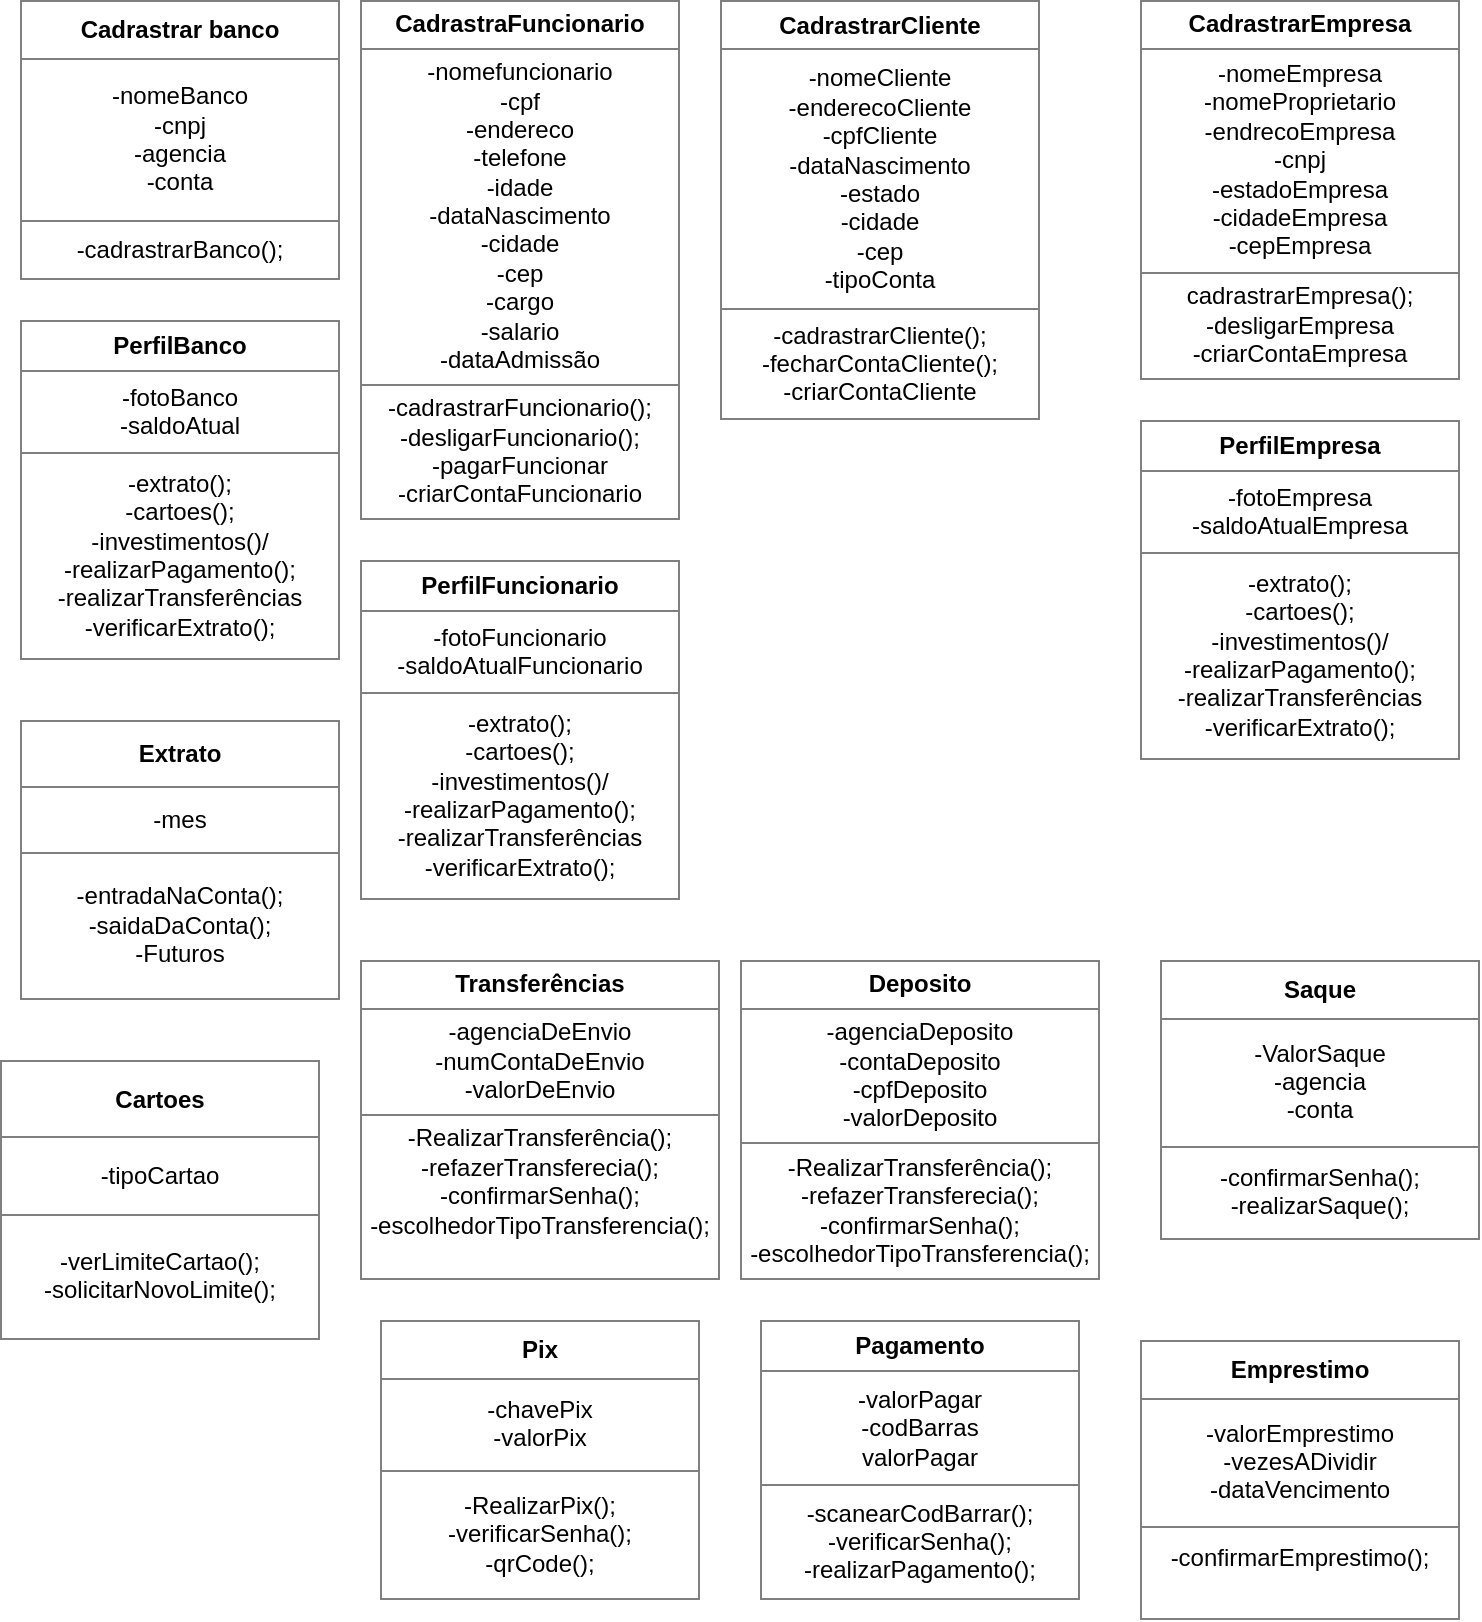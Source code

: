 <mxfile version="18.1.3" type="device"><diagram id="YqbYeqmZPJB6OCyai120" name="Page-1"><mxGraphModel dx="780" dy="752" grid="1" gridSize="10" guides="1" tooltips="1" connect="1" arrows="1" fold="1" page="1" pageScale="1" pageWidth="827" pageHeight="1169" math="0" shadow="0"><root><mxCell id="0"/><mxCell id="1" parent="0"/><mxCell id="proRf5RyNrxU0nTmVlbx-1" value="&lt;table border=&quot;1&quot; width=&quot;100%&quot; height=&quot;100%&quot; cellpadding=&quot;4&quot; style=&quot;width:100%;height:100%;border-collapse:collapse;&quot;&gt;&lt;tbody&gt;&lt;tr&gt;&lt;th align=&quot;center&quot;&gt;Cadrastrar banco&lt;/th&gt;&lt;/tr&gt;&lt;tr&gt;&lt;td align=&quot;center&quot;&gt;-nomeBanco&lt;br&gt;-cnpj&lt;br&gt;-agencia&lt;br&gt;-conta&lt;/td&gt;&lt;/tr&gt;&lt;tr&gt;&lt;td align=&quot;center&quot;&gt;-cadrastrarBanco();&lt;/td&gt;&lt;/tr&gt;&lt;/tbody&gt;&lt;/table&gt;" style="text;html=1;strokeColor=none;fillColor=none;overflow=fill;" vertex="1" parent="1"><mxGeometry x="40" y="40" width="160" height="140" as="geometry"/></mxCell><mxCell id="proRf5RyNrxU0nTmVlbx-2" value="&lt;table border=&quot;1&quot; width=&quot;100%&quot; height=&quot;100%&quot; cellpadding=&quot;4&quot; style=&quot;width:100%;height:100%;border-collapse:collapse;&quot;&gt;&lt;tbody&gt;&lt;tr&gt;&lt;th align=&quot;center&quot;&gt;&lt;b&gt;CadrastraFuncionario&lt;/b&gt;&lt;/th&gt;&lt;/tr&gt;&lt;tr&gt;&lt;td align=&quot;center&quot;&gt;-nomefuncionario&lt;br&gt;-cpf&lt;br&gt;-endereco&lt;br&gt;-telefone&lt;br&gt;-idade&lt;br&gt;-dataNascimento&lt;br&gt;-cidade&lt;br&gt;-cep&lt;br&gt;-cargo&lt;br&gt;-salario&lt;br&gt;-dataAdmissão&lt;/td&gt;&lt;/tr&gt;&lt;tr&gt;&lt;td align=&quot;center&quot;&gt;-cadrastrarFuncionario();&lt;br&gt;-desligarFuncionario();&lt;br&gt;-pagarFuncionar&lt;br&gt;-criarContaFuncionario&lt;/td&gt;&lt;/tr&gt;&lt;/tbody&gt;&lt;/table&gt;" style="text;html=1;strokeColor=none;fillColor=none;overflow=fill;" vertex="1" parent="1"><mxGeometry x="210" y="40" width="160" height="260" as="geometry"/></mxCell><mxCell id="proRf5RyNrxU0nTmVlbx-3" value="&lt;table border=&quot;1&quot; width=&quot;100%&quot; height=&quot;100%&quot; cellpadding=&quot;4&quot; style=&quot;width:100%;height:100%;border-collapse:collapse;&quot;&gt;&lt;tbody&gt;&lt;tr&gt;&lt;th align=&quot;center&quot;&gt;&lt;b&gt;CadrastrarCliente&lt;/b&gt;&lt;/th&gt;&lt;/tr&gt;&lt;tr&gt;&lt;td align=&quot;center&quot;&gt;-nomeCliente&lt;br&gt;-enderecoCliente&lt;br&gt;-cpfCliente&lt;br&gt;-dataNascimento&lt;br&gt;-estado&lt;br&gt;-cidade&lt;br&gt;-cep&lt;br&gt;-tipoConta&lt;/td&gt;&lt;/tr&gt;&lt;tr&gt;&lt;td align=&quot;center&quot;&gt;-cadrastrarCliente();&lt;br&gt;-fecharContaCliente();&lt;br&gt;-criarContaCliente&lt;/td&gt;&lt;/tr&gt;&lt;/tbody&gt;&lt;/table&gt;" style="text;html=1;strokeColor=none;fillColor=none;overflow=fill;" vertex="1" parent="1"><mxGeometry x="390" y="40" width="160" height="210" as="geometry"/></mxCell><mxCell id="proRf5RyNrxU0nTmVlbx-4" value="&lt;table border=&quot;1&quot; width=&quot;100%&quot; height=&quot;100%&quot; cellpadding=&quot;4&quot; style=&quot;width:100%;height:100%;border-collapse:collapse;&quot;&gt;&lt;tbody&gt;&lt;tr&gt;&lt;th align=&quot;center&quot;&gt;CadrastrarEmpresa&lt;br&gt;&lt;/th&gt;&lt;/tr&gt;&lt;tr&gt;&lt;td align=&quot;center&quot;&gt;-nomeEmpresa&lt;br&gt;-nomeProprietario&lt;br&gt;-endrecoEmpresa&lt;br&gt;-cnpj&lt;br&gt;-estadoEmpresa&lt;br&gt;-cidadeEmpresa&lt;br&gt;-cepEmpresa&lt;/td&gt;&lt;/tr&gt;&lt;tr&gt;&lt;td align=&quot;center&quot;&gt;cadrastrarEmpresa();&lt;br&gt;-desligarEmpresa&lt;br&gt;-criarContaEmpresa&lt;br&gt;&lt;/td&gt;&lt;/tr&gt;&lt;/tbody&gt;&lt;/table&gt;" style="text;html=1;strokeColor=none;fillColor=none;overflow=fill;" vertex="1" parent="1"><mxGeometry x="600" y="40" width="160" height="190" as="geometry"/></mxCell><mxCell id="proRf5RyNrxU0nTmVlbx-6" value="&lt;table border=&quot;1&quot; width=&quot;100%&quot; height=&quot;100%&quot; cellpadding=&quot;4&quot; style=&quot;width:100%;height:100%;border-collapse:collapse;&quot;&gt;&lt;tbody&gt;&lt;tr&gt;&lt;th align=&quot;center&quot;&gt;&lt;b&gt;PerfilBanco&lt;/b&gt;&lt;/th&gt;&lt;/tr&gt;&lt;tr&gt;&lt;td align=&quot;center&quot;&gt;-fotoBanco&lt;br&gt;-saldoAtual&lt;/td&gt;&lt;/tr&gt;&lt;tr&gt;&lt;td align=&quot;center&quot;&gt;-extrato();&lt;br&gt;-cartoes();&lt;br&gt;-investimentos()/&lt;br&gt;-realizarPagamento();&lt;br&gt;-realizarTransferências&lt;br&gt;-verificarExtrato();&lt;/td&gt;&lt;/tr&gt;&lt;/tbody&gt;&lt;/table&gt;" style="text;html=1;strokeColor=none;fillColor=none;overflow=fill;" vertex="1" parent="1"><mxGeometry x="40" y="200" width="160" height="170" as="geometry"/></mxCell><mxCell id="proRf5RyNrxU0nTmVlbx-7" value="&lt;table border=&quot;1&quot; width=&quot;100%&quot; height=&quot;100%&quot; cellpadding=&quot;4&quot; style=&quot;width:100%;height:100%;border-collapse:collapse;&quot;&gt;&lt;tbody&gt;&lt;tr&gt;&lt;th align=&quot;center&quot;&gt;&lt;b&gt;Extrato&lt;/b&gt;&lt;/th&gt;&lt;/tr&gt;&lt;tr&gt;&lt;td align=&quot;center&quot;&gt;-mes&lt;/td&gt;&lt;/tr&gt;&lt;tr&gt;&lt;td align=&quot;center&quot;&gt;-entradaNaConta();&lt;br&gt;-saidaDaConta();&lt;br&gt;-Futuros&lt;br&gt;&lt;/td&gt;&lt;/tr&gt;&lt;/tbody&gt;&lt;/table&gt;" style="text;html=1;strokeColor=none;fillColor=none;overflow=fill;" vertex="1" parent="1"><mxGeometry x="40" y="400" width="160" height="140" as="geometry"/></mxCell><mxCell id="proRf5RyNrxU0nTmVlbx-8" value="&lt;table border=&quot;1&quot; width=&quot;100%&quot; height=&quot;100%&quot; cellpadding=&quot;4&quot; style=&quot;width:100%;height:100%;border-collapse:collapse;&quot;&gt;&lt;tbody&gt;&lt;tr&gt;&lt;th align=&quot;center&quot;&gt;&lt;b&gt;PerfilEmpresa&lt;/b&gt;&lt;/th&gt;&lt;/tr&gt;&lt;tr&gt;&lt;td align=&quot;center&quot;&gt;-fotoEmpresa&lt;br&gt;-saldoAtualEmpresa&lt;/td&gt;&lt;/tr&gt;&lt;tr&gt;&lt;td align=&quot;center&quot;&gt;-extrato();&lt;br&gt;-cartoes();&lt;br&gt;-investimentos()/&lt;br&gt;-realizarPagamento();&lt;br&gt;-realizarTransferências&lt;br&gt;-verificarExtrato();&lt;/td&gt;&lt;/tr&gt;&lt;/tbody&gt;&lt;/table&gt;" style="text;html=1;strokeColor=none;fillColor=none;overflow=fill;" vertex="1" parent="1"><mxGeometry x="600" y="250" width="160" height="170" as="geometry"/></mxCell><mxCell id="proRf5RyNrxU0nTmVlbx-9" value="&lt;table border=&quot;1&quot; width=&quot;100%&quot; height=&quot;100%&quot; cellpadding=&quot;4&quot; style=&quot;width:100%;height:100%;border-collapse:collapse;&quot;&gt;&lt;tbody&gt;&lt;tr&gt;&lt;th align=&quot;center&quot;&gt;&lt;b&gt;PerfilFuncionario&lt;/b&gt;&lt;/th&gt;&lt;/tr&gt;&lt;tr&gt;&lt;td align=&quot;center&quot;&gt;-fotoFuncionario&lt;br&gt;-saldoAtualFuncionario&lt;/td&gt;&lt;/tr&gt;&lt;tr&gt;&lt;td align=&quot;center&quot;&gt;-extrato();&lt;br&gt;-cartoes();&lt;br&gt;-investimentos()/&lt;br&gt;-realizarPagamento();&lt;br&gt;-realizarTransferências&lt;br&gt;-verificarExtrato();&lt;/td&gt;&lt;/tr&gt;&lt;/tbody&gt;&lt;/table&gt;" style="text;html=1;strokeColor=none;fillColor=none;overflow=fill;" vertex="1" parent="1"><mxGeometry x="210" y="320" width="160" height="170" as="geometry"/></mxCell><mxCell id="proRf5RyNrxU0nTmVlbx-10" value="&lt;table border=&quot;1&quot; width=&quot;100%&quot; height=&quot;100%&quot; cellpadding=&quot;4&quot; style=&quot;width:100%;height:100%;border-collapse:collapse;&quot;&gt;&lt;tbody&gt;&lt;tr&gt;&lt;th align=&quot;center&quot;&gt;&lt;b&gt;Transferências&lt;/b&gt;&lt;/th&gt;&lt;/tr&gt;&lt;tr&gt;&lt;td align=&quot;center&quot;&gt;-agenciaDeEnvio&lt;br&gt;-numContaDeEnvio&lt;br&gt;-valorDeEnvio&lt;/td&gt;&lt;/tr&gt;&lt;tr&gt;&lt;td align=&quot;center&quot;&gt;-RealizarTransferência();&lt;br&gt;-refazerTransferecia();&lt;br&gt;-confirmarSenha();&lt;br&gt;-escolhedorTipoTransferencia();&lt;br&gt;&lt;br&gt;&lt;/td&gt;&lt;/tr&gt;&lt;/tbody&gt;&lt;/table&gt;" style="text;html=1;strokeColor=none;fillColor=none;overflow=fill;" vertex="1" parent="1"><mxGeometry x="210" y="520" width="180" height="160" as="geometry"/></mxCell><mxCell id="proRf5RyNrxU0nTmVlbx-11" value="&lt;table border=&quot;1&quot; width=&quot;100%&quot; height=&quot;100%&quot; cellpadding=&quot;4&quot; style=&quot;width:100%;height:100%;border-collapse:collapse;&quot;&gt;&lt;tbody&gt;&lt;tr&gt;&lt;th align=&quot;center&quot;&gt;&lt;b&gt;Deposito&lt;/b&gt;&lt;/th&gt;&lt;/tr&gt;&lt;tr&gt;&lt;td align=&quot;center&quot;&gt;-agenciaDeposito&lt;br&gt;-contaDeposito&lt;br&gt;-cpfDeposito&lt;br&gt;-valorDeposito&lt;/td&gt;&lt;/tr&gt;&lt;tr&gt;&lt;td align=&quot;center&quot;&gt;-RealizarTransferência();&lt;br&gt;-refazerTransferecia();&lt;br&gt;-confirmarSenha();&lt;br&gt;-escolhedorTipoTransferencia();&lt;br&gt;&lt;/td&gt;&lt;/tr&gt;&lt;/tbody&gt;&lt;/table&gt;" style="text;html=1;strokeColor=none;fillColor=none;overflow=fill;" vertex="1" parent="1"><mxGeometry x="400" y="520" width="180" height="160" as="geometry"/></mxCell><mxCell id="proRf5RyNrxU0nTmVlbx-12" value="&lt;table border=&quot;1&quot; width=&quot;100%&quot; height=&quot;100%&quot; cellpadding=&quot;4&quot; style=&quot;width:100%;height:100%;border-collapse:collapse;&quot;&gt;&lt;tbody&gt;&lt;tr&gt;&lt;th align=&quot;center&quot;&gt;&lt;b&gt;Saque&lt;/b&gt;&lt;/th&gt;&lt;/tr&gt;&lt;tr&gt;&lt;td align=&quot;center&quot;&gt;-ValorSaque&lt;br&gt;-agencia&lt;br&gt;-conta&lt;/td&gt;&lt;/tr&gt;&lt;tr&gt;&lt;td align=&quot;center&quot;&gt;-confirmarSenha();&lt;br&gt;-realizarSaque();&lt;/td&gt;&lt;/tr&gt;&lt;/tbody&gt;&lt;/table&gt;" style="text;html=1;strokeColor=none;fillColor=none;overflow=fill;" vertex="1" parent="1"><mxGeometry x="610" y="520" width="160" height="140" as="geometry"/></mxCell><mxCell id="proRf5RyNrxU0nTmVlbx-13" value="&lt;table border=&quot;1&quot; width=&quot;100%&quot; height=&quot;100%&quot; cellpadding=&quot;4&quot; style=&quot;width:100%;height:100%;border-collapse:collapse;&quot;&gt;&lt;tbody&gt;&lt;tr&gt;&lt;th align=&quot;center&quot;&gt;Pix&lt;/th&gt;&lt;/tr&gt;&lt;tr&gt;&lt;td align=&quot;center&quot;&gt;-chavePix&lt;br&gt;-valorPix&lt;/td&gt;&lt;/tr&gt;&lt;tr&gt;&lt;td align=&quot;center&quot;&gt;-RealizarPix();&lt;br&gt;-verificarSenha();&lt;br&gt;-qrCode();&lt;/td&gt;&lt;/tr&gt;&lt;/tbody&gt;&lt;/table&gt;" style="text;html=1;strokeColor=none;fillColor=none;overflow=fill;" vertex="1" parent="1"><mxGeometry x="220" y="700" width="160" height="140" as="geometry"/></mxCell><mxCell id="proRf5RyNrxU0nTmVlbx-14" value="&lt;table border=&quot;1&quot; width=&quot;100%&quot; height=&quot;100%&quot; cellpadding=&quot;4&quot; style=&quot;width:100%;height:100%;border-collapse:collapse;&quot;&gt;&lt;tbody&gt;&lt;tr&gt;&lt;th align=&quot;center&quot;&gt;Pagamento&lt;/th&gt;&lt;/tr&gt;&lt;tr&gt;&lt;td align=&quot;center&quot;&gt;-valorPagar&lt;br&gt;-codBarras&lt;br&gt;valorPagar&lt;/td&gt;&lt;/tr&gt;&lt;tr&gt;&lt;td align=&quot;center&quot;&gt;-scanearCodBarrar();&lt;br&gt;-verificarSenha();&lt;br&gt;-realizarPagamento();&lt;/td&gt;&lt;/tr&gt;&lt;/tbody&gt;&lt;/table&gt;" style="text;html=1;strokeColor=none;fillColor=none;overflow=fill;" vertex="1" parent="1"><mxGeometry x="410" y="700" width="160" height="140" as="geometry"/></mxCell><mxCell id="proRf5RyNrxU0nTmVlbx-15" value="&lt;table border=&quot;1&quot; width=&quot;100%&quot; height=&quot;100%&quot; cellpadding=&quot;4&quot; style=&quot;width:100%;height:100%;border-collapse:collapse;&quot;&gt;&lt;tbody&gt;&lt;tr&gt;&lt;th align=&quot;center&quot;&gt;Emprestimo&lt;/th&gt;&lt;/tr&gt;&lt;tr&gt;&lt;td align=&quot;center&quot;&gt;-valorEmprestimo&lt;br&gt;-vezesADividir&lt;br&gt;-dataVencimento&lt;/td&gt;&lt;/tr&gt;&lt;tr&gt;&lt;td align=&quot;center&quot;&gt;-confirmarEmprestimo();&lt;br&gt;&lt;br&gt;&lt;/td&gt;&lt;/tr&gt;&lt;/tbody&gt;&lt;/table&gt;" style="text;html=1;strokeColor=none;fillColor=none;overflow=fill;" vertex="1" parent="1"><mxGeometry x="600" y="710" width="160" height="140" as="geometry"/></mxCell><mxCell id="proRf5RyNrxU0nTmVlbx-16" value="&lt;table border=&quot;1&quot; width=&quot;100%&quot; height=&quot;100%&quot; cellpadding=&quot;4&quot; style=&quot;width:100%;height:100%;border-collapse:collapse;&quot;&gt;&lt;tbody&gt;&lt;tr&gt;&lt;th align=&quot;center&quot;&gt;Cartoes&lt;/th&gt;&lt;/tr&gt;&lt;tr&gt;&lt;td align=&quot;center&quot;&gt;-tipoCartao&lt;br&gt;&lt;/td&gt;&lt;/tr&gt;&lt;tr&gt;&lt;td align=&quot;center&quot;&gt;-verLimiteCartao();&lt;br&gt;-solicitarNovoLimite();&lt;br&gt;&lt;/td&gt;&lt;/tr&gt;&lt;/tbody&gt;&lt;/table&gt;" style="text;html=1;strokeColor=none;fillColor=none;overflow=fill;" vertex="1" parent="1"><mxGeometry x="30" y="570" width="160" height="140" as="geometry"/></mxCell></root></mxGraphModel></diagram></mxfile>